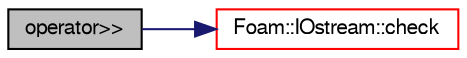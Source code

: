 digraph "operator&gt;&gt;"
{
  bgcolor="transparent";
  edge [fontname="FreeSans",fontsize="10",labelfontname="FreeSans",labelfontsize="10"];
  node [fontname="FreeSans",fontsize="10",shape=record];
  rankdir="LR";
  Node131809 [label="operator\>\>",height=0.2,width=0.4,color="black", fillcolor="grey75", style="filled", fontcolor="black"];
  Node131809 -> Node131810 [color="midnightblue",fontsize="10",style="solid",fontname="FreeSans"];
  Node131810 [label="Foam::IOstream::check",height=0.2,width=0.4,color="red",URL="$a26226.html#a367eb3425fc4e8270e2aa961df8ac8a5",tooltip="Check IOstream status for given operation. "];
}
